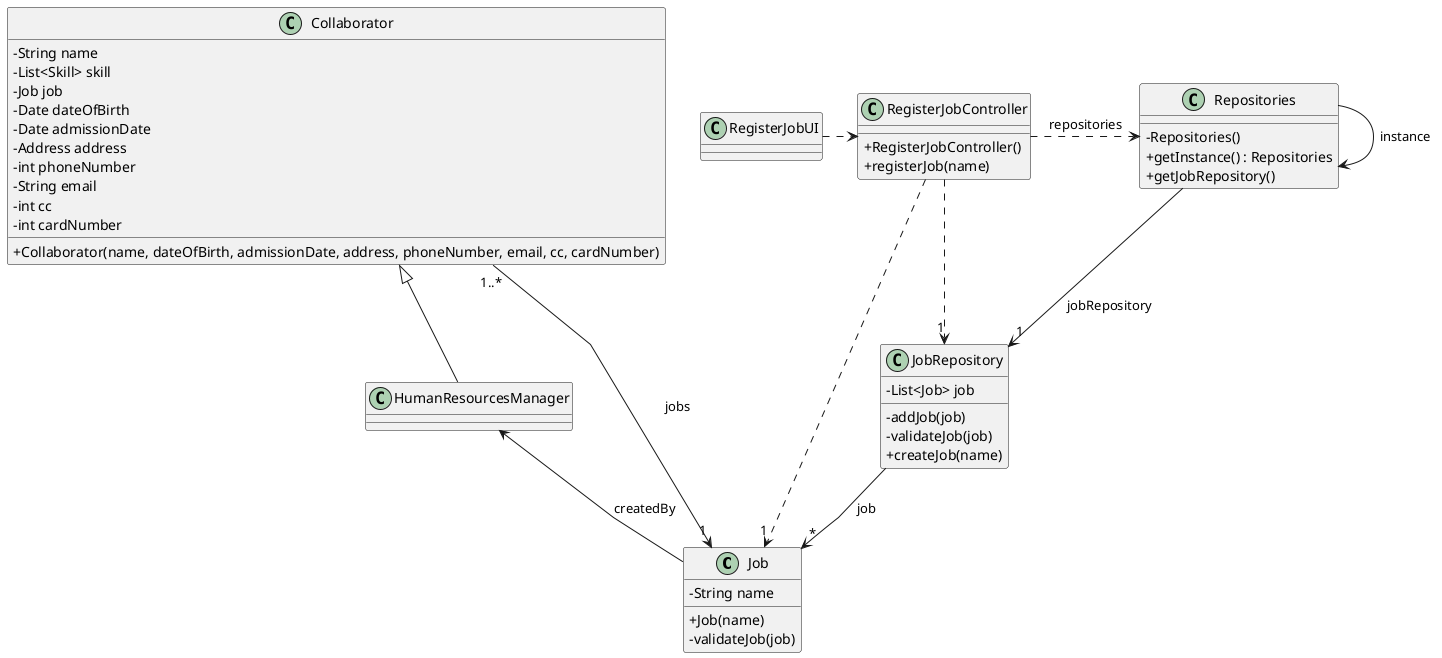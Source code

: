 @startuml
'skinparam monochrome true
skinparam packageStyle rectangle
skinparam shadowing false
skinparam linetype polyline
'skinparam linetype orto

skinparam classAttributeIconSize 0

'left to right direction

class Job {
    -String name

    +Job(name)
    -validateJob(job)
}

class RegisterJobController {

    +RegisterJobController()
    +registerJob(name)
}

class RegisterJobUI {
}

class Collaborator {
    -String name
    -List<Skill> skill
    -Job job
    -Date dateOfBirth
    -Date admissionDate
    -Address address
    -int phoneNumber
    -String email
    -int cc
    -int cardNumber

    +Collaborator(name, dateOfBirth, admissionDate, address, phoneNumber, email, cc, cardNumber)
}

class HumanResourcesManager {
}

class Repositories {

    -Repositories()
    +getInstance() : Repositories
    +getJobRepository()
}

class JobRepository {
    -List<Job> job

    -addJob(job)
    -validateJob(job)
    +createJob(name)
}

RegisterJobController .> Repositories : repositories
RegisterJobController ..> "1" Job
RegisterJobController ..> "1" JobRepository

RegisterJobUI .> RegisterJobController

Repositories -> Repositories : instance
Repositories --> "1" JobRepository : jobRepository

JobRepository --> "*" Job : job

Collaborator  <|--  HumanResourcesManager
Collaborator "1..*" --> "1" Job : jobs

HumanResourcesManager <--  Job: createdBy

@enduml